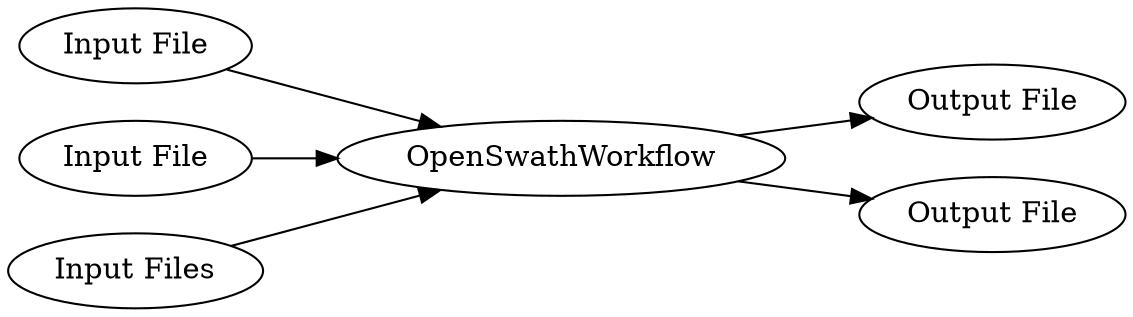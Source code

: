 digraph {
	1 -> 8
	4 -> 1
	6 -> 1
	5 -> 1
	1 -> 7
	5 [label="Input Files"]
	1 [label=OpenSwathWorkflow]
	7 [label="Output File"]
	4 [label="Input File"]
	8 [label="Output File"]
	6 [label="Input File"]
	rankdir=LR
}
